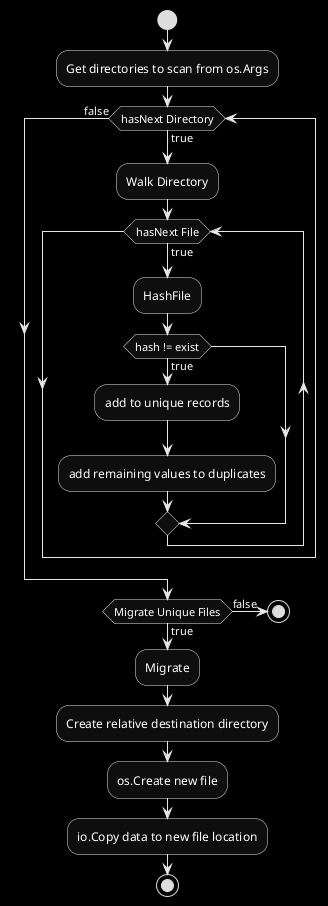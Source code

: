 @startuml
skinparam monochrome reverse

start
:Get directories to scan from os.Args;
while (hasNext Directory) is (true)
    :Walk Directory;
    while (hasNext File) is (true)
        :HashFile;
        if (hash != exist) then (true)
            :add to unique records;
            :add remaining values to duplicates;
        endif
    endwhile
endwhile (false)
if (Migrate Unique Files) then (true)
    :Migrate;
    :Create relative destination directory;
    :os.Create new file;
    :io.Copy data to new file location;
    stop
else (false)
    stop
@enduml
